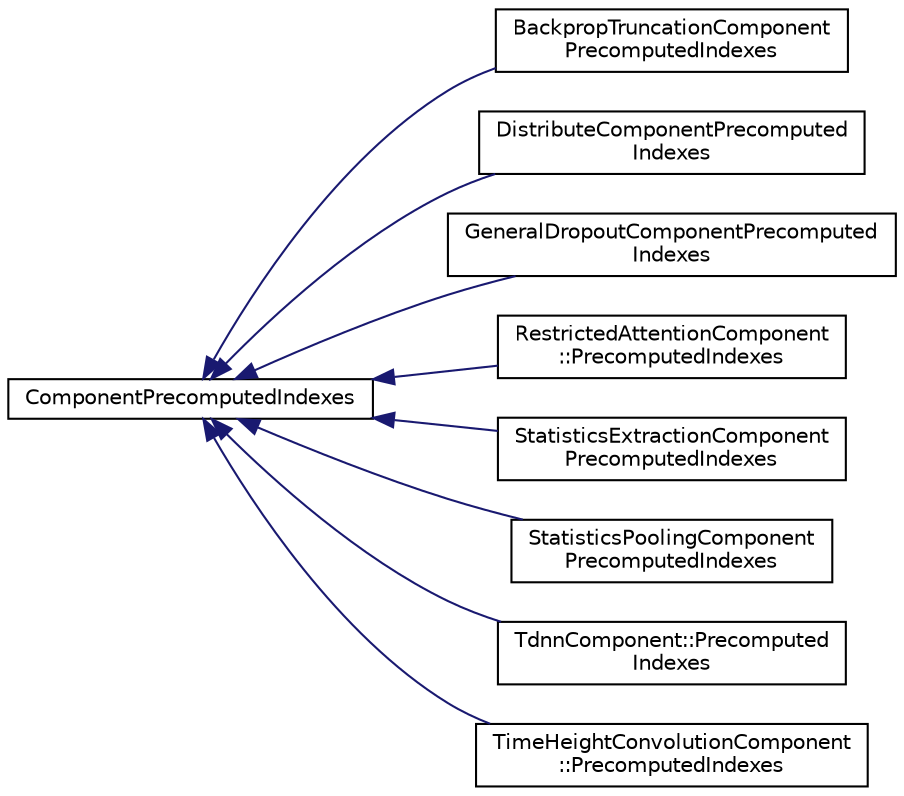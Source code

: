 digraph "Graphical Class Hierarchy"
{
  edge [fontname="Helvetica",fontsize="10",labelfontname="Helvetica",labelfontsize="10"];
  node [fontname="Helvetica",fontsize="10",shape=record];
  rankdir="LR";
  Node0 [label="ComponentPrecomputedIndexes",height=0.2,width=0.4,color="black", fillcolor="white", style="filled",URL="$classkaldi_1_1nnet3_1_1ComponentPrecomputedIndexes.html"];
  Node0 -> Node1 [dir="back",color="midnightblue",fontsize="10",style="solid",fontname="Helvetica"];
  Node1 [label="BackpropTruncationComponent\lPrecomputedIndexes",height=0.2,width=0.4,color="black", fillcolor="white", style="filled",URL="$classkaldi_1_1nnet3_1_1BackpropTruncationComponentPrecomputedIndexes.html"];
  Node0 -> Node2 [dir="back",color="midnightblue",fontsize="10",style="solid",fontname="Helvetica"];
  Node2 [label="DistributeComponentPrecomputed\lIndexes",height=0.2,width=0.4,color="black", fillcolor="white", style="filled",URL="$classkaldi_1_1nnet3_1_1DistributeComponentPrecomputedIndexes.html"];
  Node0 -> Node3 [dir="back",color="midnightblue",fontsize="10",style="solid",fontname="Helvetica"];
  Node3 [label="GeneralDropoutComponentPrecomputed\lIndexes",height=0.2,width=0.4,color="black", fillcolor="white", style="filled",URL="$classkaldi_1_1nnet3_1_1GeneralDropoutComponentPrecomputedIndexes.html"];
  Node0 -> Node4 [dir="back",color="midnightblue",fontsize="10",style="solid",fontname="Helvetica"];
  Node4 [label="RestrictedAttentionComponent\l::PrecomputedIndexes",height=0.2,width=0.4,color="black", fillcolor="white", style="filled",URL="$classkaldi_1_1nnet3_1_1RestrictedAttentionComponent_1_1PrecomputedIndexes.html"];
  Node0 -> Node5 [dir="back",color="midnightblue",fontsize="10",style="solid",fontname="Helvetica"];
  Node5 [label="StatisticsExtractionComponent\lPrecomputedIndexes",height=0.2,width=0.4,color="black", fillcolor="white", style="filled",URL="$classkaldi_1_1nnet3_1_1StatisticsExtractionComponentPrecomputedIndexes.html"];
  Node0 -> Node6 [dir="back",color="midnightblue",fontsize="10",style="solid",fontname="Helvetica"];
  Node6 [label="StatisticsPoolingComponent\lPrecomputedIndexes",height=0.2,width=0.4,color="black", fillcolor="white", style="filled",URL="$classkaldi_1_1nnet3_1_1StatisticsPoolingComponentPrecomputedIndexes.html"];
  Node0 -> Node7 [dir="back",color="midnightblue",fontsize="10",style="solid",fontname="Helvetica"];
  Node7 [label="TdnnComponent::Precomputed\lIndexes",height=0.2,width=0.4,color="black", fillcolor="white", style="filled",URL="$classkaldi_1_1nnet3_1_1TdnnComponent_1_1PrecomputedIndexes.html"];
  Node0 -> Node8 [dir="back",color="midnightblue",fontsize="10",style="solid",fontname="Helvetica"];
  Node8 [label="TimeHeightConvolutionComponent\l::PrecomputedIndexes",height=0.2,width=0.4,color="black", fillcolor="white", style="filled",URL="$classkaldi_1_1nnet3_1_1TimeHeightConvolutionComponent_1_1PrecomputedIndexes.html"];
}

